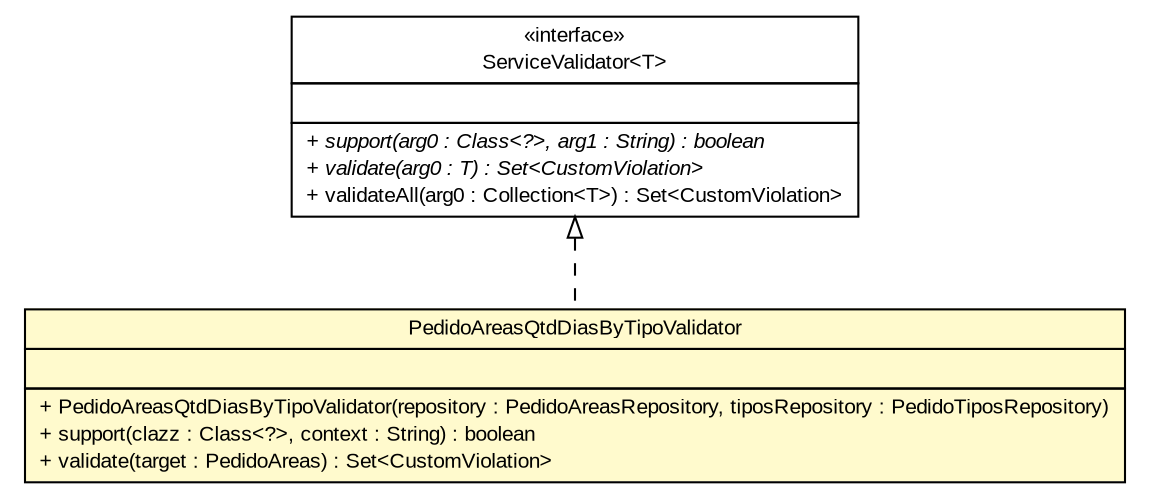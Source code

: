 #!/usr/local/bin/dot
#
# Class diagram 
# Generated by UMLGraph version R5_6 (http://www.umlgraph.org/)
#

digraph G {
	edge [fontname="arial",fontsize=10,labelfontname="arial",labelfontsize=10];
	node [fontname="arial",fontsize=10,shape=plaintext];
	nodesep=0.25;
	ranksep=0.5;
	// br.gov.to.sefaz.arr.parametros.business.service.validator.PedidoAreasQtdDiasByTipoValidator
	c17849 [label=<<table title="br.gov.to.sefaz.arr.parametros.business.service.validator.PedidoAreasQtdDiasByTipoValidator" border="0" cellborder="1" cellspacing="0" cellpadding="2" port="p" bgcolor="lemonChiffon" href="./PedidoAreasQtdDiasByTipoValidator.html">
		<tr><td><table border="0" cellspacing="0" cellpadding="1">
<tr><td align="center" balign="center"> PedidoAreasQtdDiasByTipoValidator </td></tr>
		</table></td></tr>
		<tr><td><table border="0" cellspacing="0" cellpadding="1">
<tr><td align="left" balign="left">  </td></tr>
		</table></td></tr>
		<tr><td><table border="0" cellspacing="0" cellpadding="1">
<tr><td align="left" balign="left"> + PedidoAreasQtdDiasByTipoValidator(repository : PedidoAreasRepository, tiposRepository : PedidoTiposRepository) </td></tr>
<tr><td align="left" balign="left"> + support(clazz : Class&lt;?&gt;, context : String) : boolean </td></tr>
<tr><td align="left" balign="left"> + validate(target : PedidoAreas) : Set&lt;CustomViolation&gt; </td></tr>
		</table></td></tr>
		</table>>, URL="./PedidoAreasQtdDiasByTipoValidator.html", fontname="arial", fontcolor="black", fontsize=10.0];
	//br.gov.to.sefaz.arr.parametros.business.service.validator.PedidoAreasQtdDiasByTipoValidator implements br.gov.to.sefaz.business.service.validation.ServiceValidator<T>
	c17948:p -> c17849:p [dir=back,arrowtail=empty,style=dashed];
	// br.gov.to.sefaz.business.service.validation.ServiceValidator<T>
	c17948 [label=<<table title="br.gov.to.sefaz.business.service.validation.ServiceValidator" border="0" cellborder="1" cellspacing="0" cellpadding="2" port="p" href="http://java.sun.com/j2se/1.4.2/docs/api/br/gov/to/sefaz/business/service/validation/ServiceValidator.html">
		<tr><td><table border="0" cellspacing="0" cellpadding="1">
<tr><td align="center" balign="center"> &#171;interface&#187; </td></tr>
<tr><td align="center" balign="center"> ServiceValidator&lt;T&gt; </td></tr>
		</table></td></tr>
		<tr><td><table border="0" cellspacing="0" cellpadding="1">
<tr><td align="left" balign="left">  </td></tr>
		</table></td></tr>
		<tr><td><table border="0" cellspacing="0" cellpadding="1">
<tr><td align="left" balign="left"><font face="arial italic" point-size="10.0"> + support(arg0 : Class&lt;?&gt;, arg1 : String) : boolean </font></td></tr>
<tr><td align="left" balign="left"><font face="arial italic" point-size="10.0"> + validate(arg0 : T) : Set&lt;CustomViolation&gt; </font></td></tr>
<tr><td align="left" balign="left"> + validateAll(arg0 : Collection&lt;T&gt;) : Set&lt;CustomViolation&gt; </td></tr>
		</table></td></tr>
		</table>>, URL="http://java.sun.com/j2se/1.4.2/docs/api/br/gov/to/sefaz/business/service/validation/ServiceValidator.html", fontname="arial", fontcolor="black", fontsize=10.0];
}

